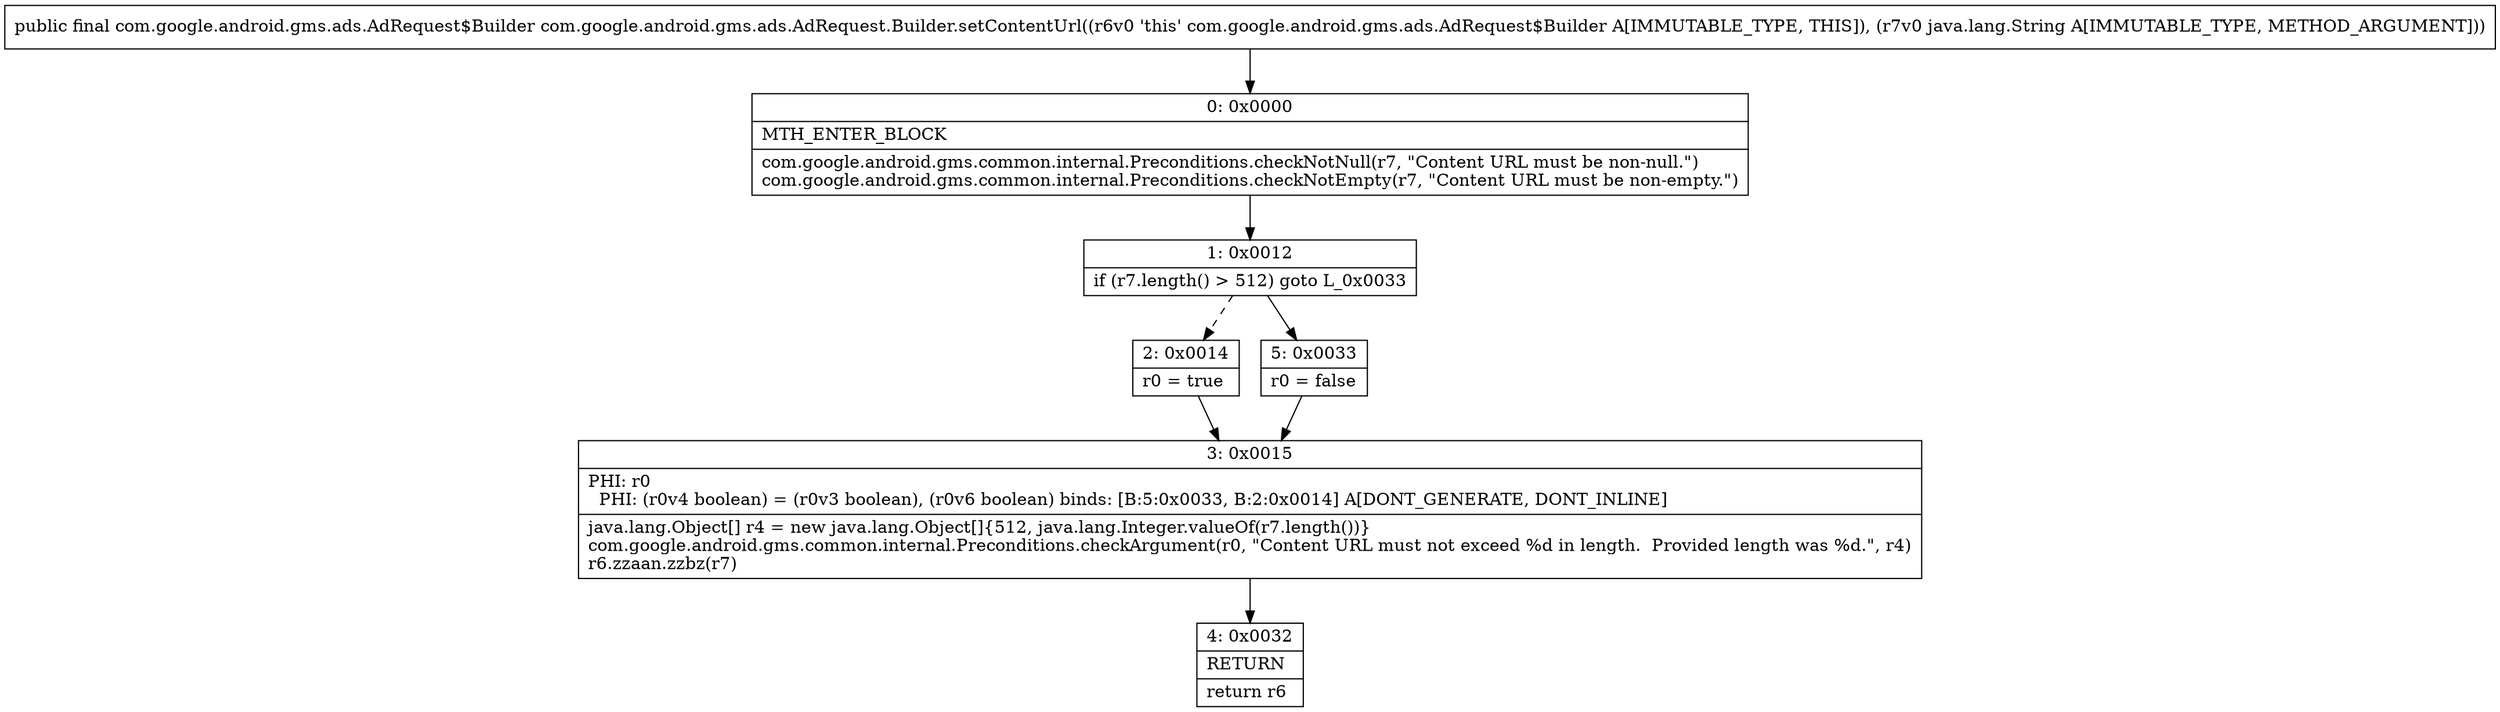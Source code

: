 digraph "CFG forcom.google.android.gms.ads.AdRequest.Builder.setContentUrl(Ljava\/lang\/String;)Lcom\/google\/android\/gms\/ads\/AdRequest$Builder;" {
Node_0 [shape=record,label="{0\:\ 0x0000|MTH_ENTER_BLOCK\l|com.google.android.gms.common.internal.Preconditions.checkNotNull(r7, \"Content URL must be non\-null.\")\lcom.google.android.gms.common.internal.Preconditions.checkNotEmpty(r7, \"Content URL must be non\-empty.\")\l}"];
Node_1 [shape=record,label="{1\:\ 0x0012|if (r7.length() \> 512) goto L_0x0033\l}"];
Node_2 [shape=record,label="{2\:\ 0x0014|r0 = true\l}"];
Node_3 [shape=record,label="{3\:\ 0x0015|PHI: r0 \l  PHI: (r0v4 boolean) = (r0v3 boolean), (r0v6 boolean) binds: [B:5:0x0033, B:2:0x0014] A[DONT_GENERATE, DONT_INLINE]\l|java.lang.Object[] r4 = new java.lang.Object[]\{512, java.lang.Integer.valueOf(r7.length())\}\lcom.google.android.gms.common.internal.Preconditions.checkArgument(r0, \"Content URL must not exceed %d in length.  Provided length was %d.\", r4)\lr6.zzaan.zzbz(r7)\l}"];
Node_4 [shape=record,label="{4\:\ 0x0032|RETURN\l|return r6\l}"];
Node_5 [shape=record,label="{5\:\ 0x0033|r0 = false\l}"];
MethodNode[shape=record,label="{public final com.google.android.gms.ads.AdRequest$Builder com.google.android.gms.ads.AdRequest.Builder.setContentUrl((r6v0 'this' com.google.android.gms.ads.AdRequest$Builder A[IMMUTABLE_TYPE, THIS]), (r7v0 java.lang.String A[IMMUTABLE_TYPE, METHOD_ARGUMENT])) }"];
MethodNode -> Node_0;
Node_0 -> Node_1;
Node_1 -> Node_2[style=dashed];
Node_1 -> Node_5;
Node_2 -> Node_3;
Node_3 -> Node_4;
Node_5 -> Node_3;
}

